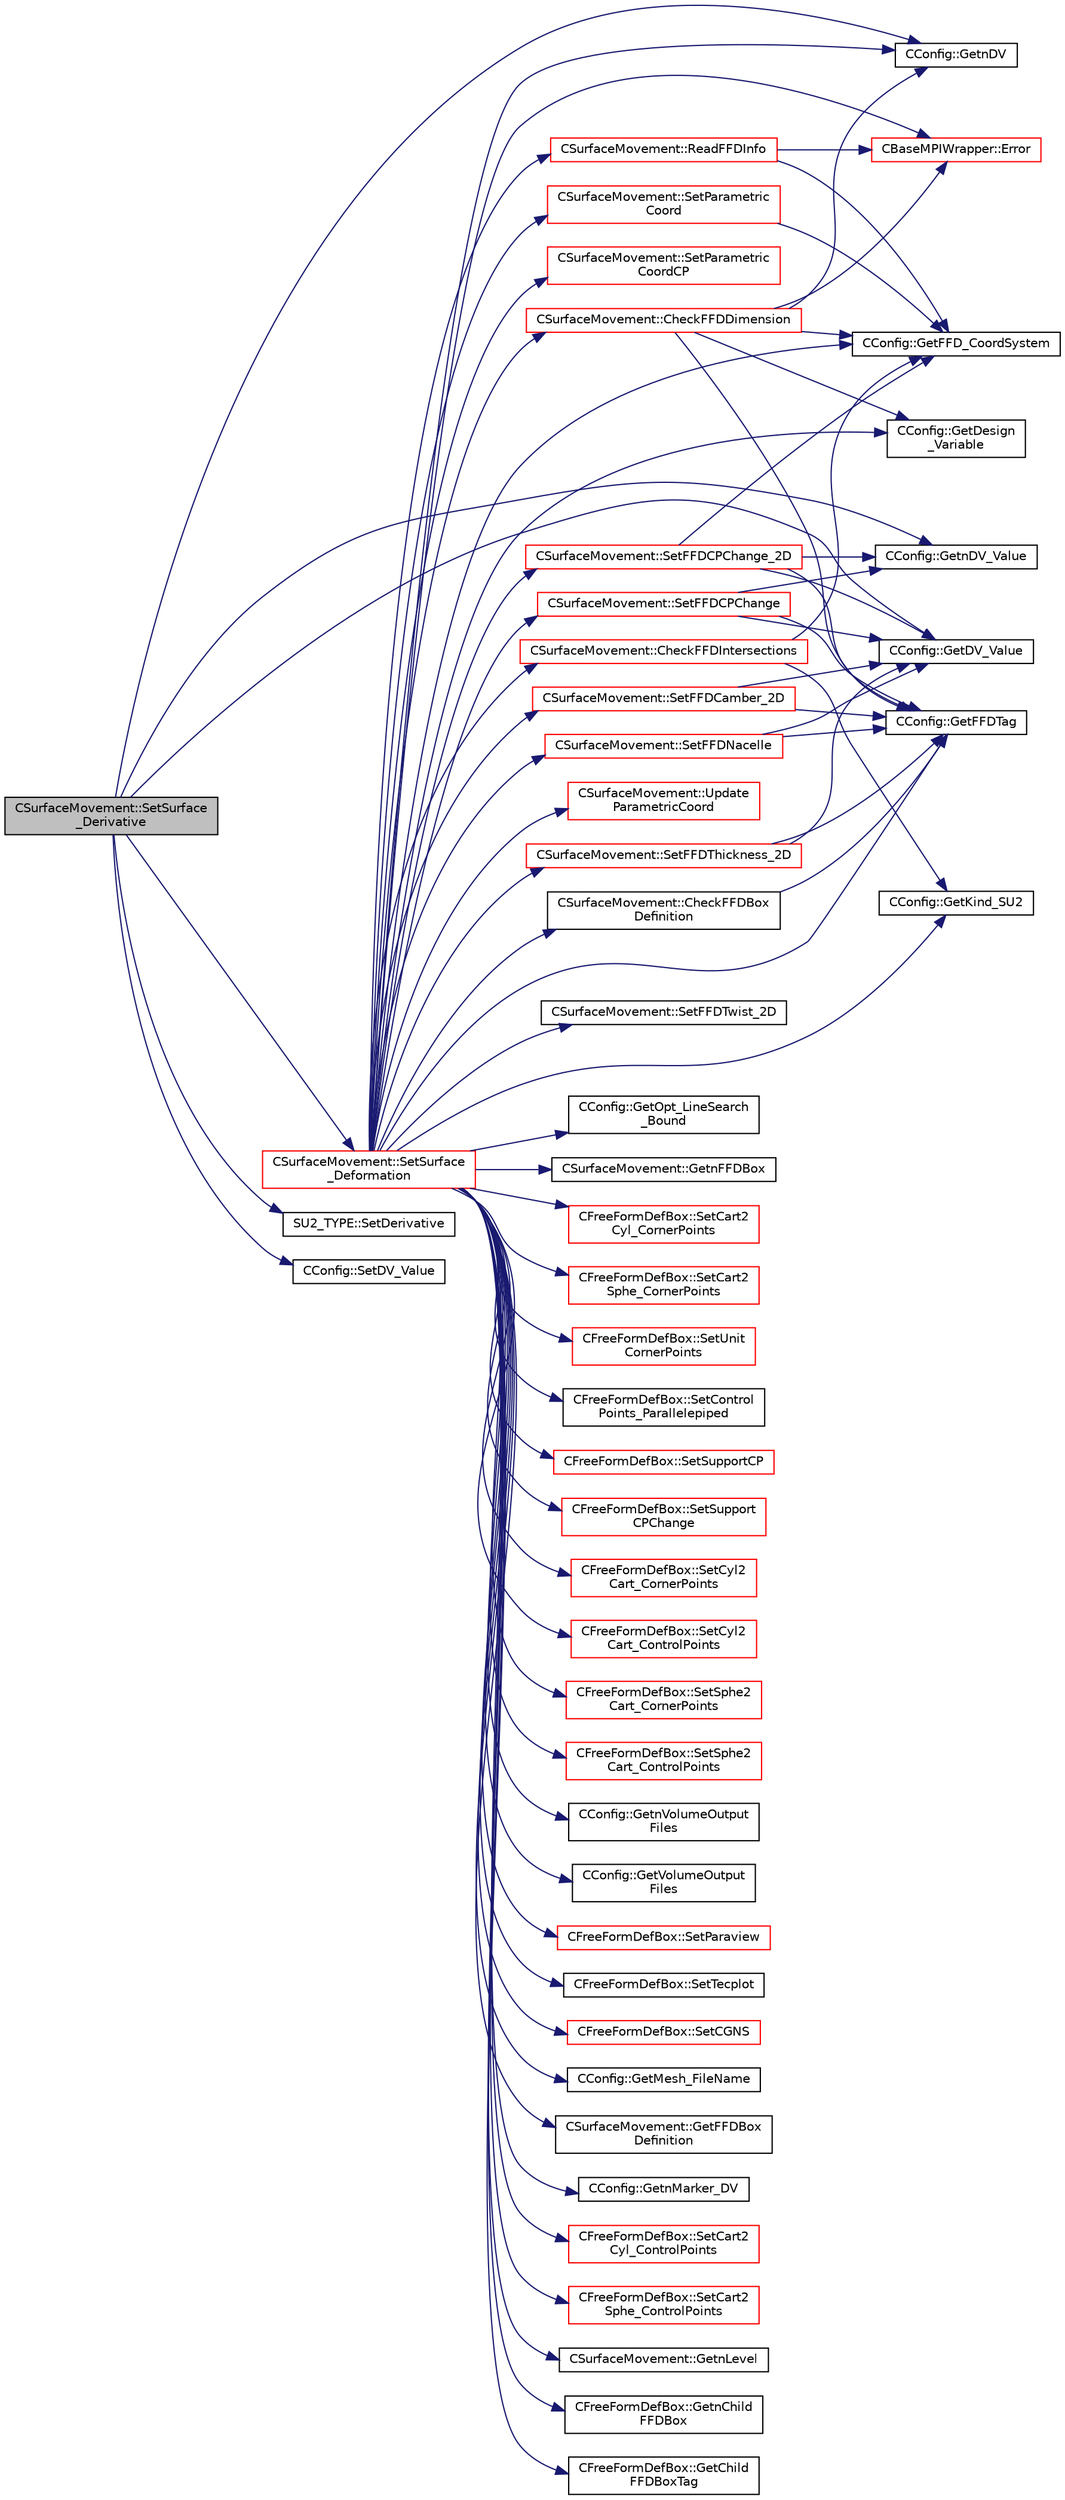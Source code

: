 digraph "CSurfaceMovement::SetSurface_Derivative"
{
  edge [fontname="Helvetica",fontsize="10",labelfontname="Helvetica",labelfontsize="10"];
  node [fontname="Helvetica",fontsize="10",shape=record];
  rankdir="LR";
  Node1134 [label="CSurfaceMovement::SetSurface\l_Derivative",height=0.2,width=0.4,color="black", fillcolor="grey75", style="filled", fontcolor="black"];
  Node1134 -> Node1135 [color="midnightblue",fontsize="10",style="solid",fontname="Helvetica"];
  Node1135 [label="CConfig::GetnDV",height=0.2,width=0.4,color="black", fillcolor="white", style="filled",URL="$class_c_config.html#ab66ab17694d24587bec7aa4d2ba8ea70",tooltip="Get the number of design variables. "];
  Node1134 -> Node1136 [color="midnightblue",fontsize="10",style="solid",fontname="Helvetica"];
  Node1136 [label="CConfig::GetnDV_Value",height=0.2,width=0.4,color="black", fillcolor="white", style="filled",URL="$class_c_config.html#a2b77803cd48a7ac4c9251b463ff9ada7",tooltip="Get the number of design variables. "];
  Node1134 -> Node1137 [color="midnightblue",fontsize="10",style="solid",fontname="Helvetica"];
  Node1137 [label="CConfig::GetDV_Value",height=0.2,width=0.4,color="black", fillcolor="white", style="filled",URL="$class_c_config.html#ac50165b44d1c286c810585b89cd68f33",tooltip="Value of the design variable step, we use this value in design problems. "];
  Node1134 -> Node1138 [color="midnightblue",fontsize="10",style="solid",fontname="Helvetica"];
  Node1138 [label="SU2_TYPE::SetDerivative",height=0.2,width=0.4,color="black", fillcolor="white", style="filled",URL="$namespace_s_u2___t_y_p_e.html#a0d7db8cc5630100477a515061684a341",tooltip="Set the derivative value of the datatype (needs to be implemented for each new type). "];
  Node1134 -> Node1139 [color="midnightblue",fontsize="10",style="solid",fontname="Helvetica"];
  Node1139 [label="CConfig::SetDV_Value",height=0.2,width=0.4,color="black", fillcolor="white", style="filled",URL="$class_c_config.html#ab41f6836c80beec5eaf9d754cabe9e52",tooltip="Set the value of the design variable step, we use this value in design problems. "];
  Node1134 -> Node1140 [color="midnightblue",fontsize="10",style="solid",fontname="Helvetica"];
  Node1140 [label="CSurfaceMovement::SetSurface\l_Deformation",height=0.2,width=0.4,color="red", fillcolor="white", style="filled",URL="$class_c_surface_movement.html#a23bec9fbe1bcd7f6117100de93381ac3",tooltip="Set the surface/boundary deformation. "];
  Node1140 -> Node1141 [color="midnightblue",fontsize="10",style="solid",fontname="Helvetica"];
  Node1141 [label="CConfig::GetFFD_CoordSystem",height=0.2,width=0.4,color="black", fillcolor="white", style="filled",URL="$class_c_config.html#a2816f7e619ba24e58c7cfb503ba6e4a6",tooltip="Get the coordinate system that we are going to use to define the FFD. "];
  Node1140 -> Node1142 [color="midnightblue",fontsize="10",style="solid",fontname="Helvetica"];
  Node1142 [label="CConfig::GetOpt_LineSearch\l_Bound",height=0.2,width=0.4,color="black", fillcolor="white", style="filled",URL="$class_c_config.html#a50f710eddabc3f31876dd674f0dd8254",tooltip="Get the bound for the line search. "];
  Node1140 -> Node1143 [color="midnightblue",fontsize="10",style="solid",fontname="Helvetica"];
  Node1143 [label="CConfig::GetDesign\l_Variable",height=0.2,width=0.4,color="black", fillcolor="white", style="filled",URL="$class_c_config.html#a72db3631ebdfd36aa7def806e7997511",tooltip="Obtain the kind of design variable. "];
  Node1140 -> Node1144 [color="midnightblue",fontsize="10",style="solid",fontname="Helvetica"];
  Node1144 [label="CSurfaceMovement::ReadFFDInfo",height=0.2,width=0.4,color="red", fillcolor="white", style="filled",URL="$class_c_surface_movement.html#a787a072698f52fcc1a4ca55e8052f205",tooltip="Read the free form information from the grid input file. "];
  Node1144 -> Node1141 [color="midnightblue",fontsize="10",style="solid",fontname="Helvetica"];
  Node1144 -> Node1146 [color="midnightblue",fontsize="10",style="solid",fontname="Helvetica"];
  Node1146 [label="CBaseMPIWrapper::Error",height=0.2,width=0.4,color="red", fillcolor="white", style="filled",URL="$class_c_base_m_p_i_wrapper.html#a04457c47629bda56704e6a8804833eeb"];
  Node1140 -> Node1169 [color="midnightblue",fontsize="10",style="solid",fontname="Helvetica"];
  Node1169 [label="CSurfaceMovement::GetnFFDBox",height=0.2,width=0.4,color="black", fillcolor="white", style="filled",URL="$class_c_surface_movement.html#ae6e8d4293bc0cdc3d3c17bd73a794e69",tooltip="Obtain the number of FFDBoxes. "];
  Node1140 -> Node1170 [color="midnightblue",fontsize="10",style="solid",fontname="Helvetica"];
  Node1170 [label="CFreeFormDefBox::SetCart2\lCyl_CornerPoints",height=0.2,width=0.4,color="red", fillcolor="white", style="filled",URL="$class_c_free_form_def_box.html#a6c671c5329195ee37c1672ebfc9dd355",tooltip="Set Cartesians to Cylindrical CornerPoints. "];
  Node1140 -> Node1172 [color="midnightblue",fontsize="10",style="solid",fontname="Helvetica"];
  Node1172 [label="CFreeFormDefBox::SetCart2\lSphe_CornerPoints",height=0.2,width=0.4,color="red", fillcolor="white", style="filled",URL="$class_c_free_form_def_box.html#a6097f0e8d287b343a44b2b90a159f98c",tooltip="Set Cartesians to Spherical Corner Points. "];
  Node1140 -> Node1173 [color="midnightblue",fontsize="10",style="solid",fontname="Helvetica"];
  Node1173 [label="CFreeFormDefBox::SetUnit\lCornerPoints",height=0.2,width=0.4,color="red", fillcolor="white", style="filled",URL="$class_c_free_form_def_box.html#a6c80f3a6b6c86944d362e7a8a55ac038",tooltip="Set the corner point for the unitary FFDBox. "];
  Node1140 -> Node1174 [color="midnightblue",fontsize="10",style="solid",fontname="Helvetica"];
  Node1174 [label="CFreeFormDefBox::SetControl\lPoints_Parallelepiped",height=0.2,width=0.4,color="black", fillcolor="white", style="filled",URL="$class_c_free_form_def_box.html#ac8fa41244435447328a3349a2074622b",tooltip="Set the control points in a parallelepiped (hexahedron). "];
  Node1140 -> Node1175 [color="midnightblue",fontsize="10",style="solid",fontname="Helvetica"];
  Node1175 [label="CFreeFormDefBox::SetSupportCP",height=0.2,width=0.4,color="red", fillcolor="white", style="filled",URL="$class_c_free_form_def_box.html#a1d1dbfe165a0804ad31d39215043ab46",tooltip="Set the control points of the final chuck in a unitary hexahedron free form. "];
  Node1140 -> Node1179 [color="midnightblue",fontsize="10",style="solid",fontname="Helvetica"];
  Node1179 [label="CFreeFormDefBox::SetSupport\lCPChange",height=0.2,width=0.4,color="red", fillcolor="white", style="filled",URL="$class_c_free_form_def_box.html#abe734246d9e32e869eb322b04e676eb3",tooltip="Change the the position of the corners of the unitary FFDBox, and find the position of the control po..."];
  Node1140 -> Node1182 [color="midnightblue",fontsize="10",style="solid",fontname="Helvetica"];
  Node1182 [label="CSurfaceMovement::SetParametric\lCoord",height=0.2,width=0.4,color="red", fillcolor="white", style="filled",URL="$class_c_surface_movement.html#aba4574819df11175b382e0e765ec2f92",tooltip="Compute the parametric coordinates of a grid point using a point inversion strategy in the free form ..."];
  Node1182 -> Node1141 [color="midnightblue",fontsize="10",style="solid",fontname="Helvetica"];
  Node1140 -> Node1208 [color="midnightblue",fontsize="10",style="solid",fontname="Helvetica"];
  Node1208 [label="CFreeFormDefBox::SetCyl2\lCart_CornerPoints",height=0.2,width=0.4,color="red", fillcolor="white", style="filled",URL="$class_c_free_form_def_box.html#a8cccc3c6df02f87c76947ba5a590a19c",tooltip="Set Cylindrical to Cartesians_CornerPoints. "];
  Node1140 -> Node1209 [color="midnightblue",fontsize="10",style="solid",fontname="Helvetica"];
  Node1209 [label="CFreeFormDefBox::SetCyl2\lCart_ControlPoints",height=0.2,width=0.4,color="red", fillcolor="white", style="filled",URL="$class_c_free_form_def_box.html#a83de6c6e72c2afb4c775f955ea59997a",tooltip="Set Cylindrical to Cartesians_ControlPoints. "];
  Node1140 -> Node1210 [color="midnightblue",fontsize="10",style="solid",fontname="Helvetica"];
  Node1210 [label="CFreeFormDefBox::SetSphe2\lCart_CornerPoints",height=0.2,width=0.4,color="red", fillcolor="white", style="filled",URL="$class_c_free_form_def_box.html#aefac070b3be2362a4b74d41fca0fa2c6",tooltip="Set Spherical to Cartesians_CornerPoints. "];
  Node1140 -> Node1211 [color="midnightblue",fontsize="10",style="solid",fontname="Helvetica"];
  Node1211 [label="CFreeFormDefBox::SetSphe2\lCart_ControlPoints",height=0.2,width=0.4,color="red", fillcolor="white", style="filled",URL="$class_c_free_form_def_box.html#a27c575f6fcb8967d2bd40b3d5e16ac09",tooltip="Set Spherical to Cartesians ControlPoints. "];
  Node1140 -> Node1212 [color="midnightblue",fontsize="10",style="solid",fontname="Helvetica"];
  Node1212 [label="CConfig::GetnVolumeOutput\lFiles",height=0.2,width=0.4,color="black", fillcolor="white", style="filled",URL="$class_c_config.html#a6cf9854bcb405076da4fd7ae74569bf5",tooltip="GetnVolumeOutputFiles. "];
  Node1140 -> Node1213 [color="midnightblue",fontsize="10",style="solid",fontname="Helvetica"];
  Node1213 [label="CConfig::GetVolumeOutput\lFiles",height=0.2,width=0.4,color="black", fillcolor="white", style="filled",URL="$class_c_config.html#a4b0bfd46ed50cdab8d7d232f2d44c190",tooltip="GetVolumeOutputFiles. "];
  Node1140 -> Node1214 [color="midnightblue",fontsize="10",style="solid",fontname="Helvetica"];
  Node1214 [label="CFreeFormDefBox::SetParaview",height=0.2,width=0.4,color="red", fillcolor="white", style="filled",URL="$class_c_free_form_def_box.html#aade47395ec4d4eeb61a0f3a3ba288eef",tooltip="Set the paraview file of the FFD chuck structure. "];
  Node1140 -> Node1215 [color="midnightblue",fontsize="10",style="solid",fontname="Helvetica"];
  Node1215 [label="CFreeFormDefBox::SetTecplot",height=0.2,width=0.4,color="black", fillcolor="white", style="filled",URL="$class_c_free_form_def_box.html#a60d35140c229d8fabe9056d85cff455d",tooltip="Set the tecplot file of the FFD chuck structure. "];
  Node1140 -> Node1216 [color="midnightblue",fontsize="10",style="solid",fontname="Helvetica"];
  Node1216 [label="CFreeFormDefBox::SetCGNS",height=0.2,width=0.4,color="red", fillcolor="white", style="filled",URL="$class_c_free_form_def_box.html#a514232f1543cce22533c78d67e4ea370",tooltip="Set the CGNS file of the FFD chuck structure. "];
  Node1140 -> Node1146 [color="midnightblue",fontsize="10",style="solid",fontname="Helvetica"];
  Node1140 -> Node1217 [color="midnightblue",fontsize="10",style="solid",fontname="Helvetica"];
  Node1217 [label="CConfig::GetMesh_FileName",height=0.2,width=0.4,color="black", fillcolor="white", style="filled",URL="$class_c_config.html#a2c779b77a2bca4ae322c2610db25b6f2",tooltip="Get name of the input grid. "];
  Node1140 -> Node1218 [color="midnightblue",fontsize="10",style="solid",fontname="Helvetica"];
  Node1218 [label="CSurfaceMovement::GetFFDBox\lDefinition",height=0.2,width=0.4,color="black", fillcolor="white", style="filled",URL="$class_c_surface_movement.html#a9f487e6509526f738951ce088aef229f",tooltip="Get information about if there is a complete FFDBox definition, or it is necessary to compute the par..."];
  Node1140 -> Node1135 [color="midnightblue",fontsize="10",style="solid",fontname="Helvetica"];
  Node1140 -> Node1219 [color="midnightblue",fontsize="10",style="solid",fontname="Helvetica"];
  Node1219 [label="CSurfaceMovement::CheckFFDBox\lDefinition",height=0.2,width=0.4,color="black", fillcolor="white", style="filled",URL="$class_c_surface_movement.html#a97127b76dc375702fa7264297a35f2bd",tooltip="Check if the design variable definition matches the FFD box definition. "];
  Node1219 -> Node1220 [color="midnightblue",fontsize="10",style="solid",fontname="Helvetica"];
  Node1220 [label="CConfig::GetFFDTag",height=0.2,width=0.4,color="black", fillcolor="white", style="filled",URL="$class_c_config.html#aac151bc1508af471b8bd6cf67c82bff1",tooltip="Get the FFD Tag of a particular design variable. "];
  Node1140 -> Node1220 [color="midnightblue",fontsize="10",style="solid",fontname="Helvetica"];
  Node1140 -> Node1221 [color="midnightblue",fontsize="10",style="solid",fontname="Helvetica"];
  Node1221 [label="CConfig::GetnMarker_DV",height=0.2,width=0.4,color="black", fillcolor="white", style="filled",URL="$class_c_config.html#ae2358b4a19996df11e06d663586afd2e",tooltip="Get the total number of DV markers. "];
  Node1140 -> Node1222 [color="midnightblue",fontsize="10",style="solid",fontname="Helvetica"];
  Node1222 [label="CConfig::GetKind_SU2",height=0.2,width=0.4,color="black", fillcolor="white", style="filled",URL="$class_c_config.html#a47df59fbfd882e2fa8fc71691292659b",tooltip="Get the kind of SU2 software component. "];
  Node1140 -> Node1223 [color="midnightblue",fontsize="10",style="solid",fontname="Helvetica"];
  Node1223 [label="CFreeFormDefBox::SetCart2\lCyl_ControlPoints",height=0.2,width=0.4,color="red", fillcolor="white", style="filled",URL="$class_c_free_form_def_box.html#a49e07868b3d2cc4dcd5809b2d7f5e016",tooltip="Set Cartesians to Cylindrical ControlPoints. "];
  Node1140 -> Node1224 [color="midnightblue",fontsize="10",style="solid",fontname="Helvetica"];
  Node1224 [label="CFreeFormDefBox::SetCart2\lSphe_ControlPoints",height=0.2,width=0.4,color="red", fillcolor="white", style="filled",URL="$class_c_free_form_def_box.html#ac66d19b169ad14e99f28441a8cbd50dd",tooltip="SetCartesians to Spherical ControlPoints. "];
  Node1140 -> Node1225 [color="midnightblue",fontsize="10",style="solid",fontname="Helvetica"];
  Node1225 [label="CSurfaceMovement::GetnLevel",height=0.2,width=0.4,color="black", fillcolor="white", style="filled",URL="$class_c_surface_movement.html#ac776101338e6c3c526b6f09b46719a78",tooltip="Obtain the number of levels. "];
  Node1140 -> Node1226 [color="midnightblue",fontsize="10",style="solid",fontname="Helvetica"];
  Node1226 [label="CSurfaceMovement::CheckFFDDimension",height=0.2,width=0.4,color="red", fillcolor="white", style="filled",URL="$class_c_surface_movement.html#ac96d720da758ca2e213d8198ba738525",tooltip="Check the intersections of the FFD with the surface. "];
  Node1226 -> Node1141 [color="midnightblue",fontsize="10",style="solid",fontname="Helvetica"];
  Node1226 -> Node1135 [color="midnightblue",fontsize="10",style="solid",fontname="Helvetica"];
  Node1226 -> Node1220 [color="midnightblue",fontsize="10",style="solid",fontname="Helvetica"];
  Node1226 -> Node1143 [color="midnightblue",fontsize="10",style="solid",fontname="Helvetica"];
  Node1226 -> Node1146 [color="midnightblue",fontsize="10",style="solid",fontname="Helvetica"];
  Node1140 -> Node1229 [color="midnightblue",fontsize="10",style="solid",fontname="Helvetica"];
  Node1229 [label="CSurfaceMovement::CheckFFDIntersections",height=0.2,width=0.4,color="red", fillcolor="white", style="filled",URL="$class_c_surface_movement.html#a55d4d6d2c26f414b4c21e915062684f4",tooltip="Check the intersections of the FFD with the surface. "];
  Node1229 -> Node1222 [color="midnightblue",fontsize="10",style="solid",fontname="Helvetica"];
  Node1229 -> Node1141 [color="midnightblue",fontsize="10",style="solid",fontname="Helvetica"];
  Node1140 -> Node1250 [color="midnightblue",fontsize="10",style="solid",fontname="Helvetica"];
  Node1250 [label="CFreeFormDefBox::GetnChild\lFFDBox",height=0.2,width=0.4,color="black", fillcolor="white", style="filled",URL="$class_c_free_form_def_box.html#af6e261f54d2b809cdbc17807fcc5b24a",tooltip="Get number of child FFD boxes. "];
  Node1140 -> Node1251 [color="midnightblue",fontsize="10",style="solid",fontname="Helvetica"];
  Node1251 [label="CFreeFormDefBox::GetChild\lFFDBoxTag",height=0.2,width=0.4,color="black", fillcolor="white", style="filled",URL="$class_c_free_form_def_box.html#ad4c254bdde88bfa8eb2bada3c0d89603",tooltip="Get tag of child FFD box. "];
  Node1140 -> Node1252 [color="midnightblue",fontsize="10",style="solid",fontname="Helvetica"];
  Node1252 [label="CSurfaceMovement::SetParametric\lCoordCP",height=0.2,width=0.4,color="red", fillcolor="white", style="filled",URL="$class_c_surface_movement.html#aa2807f008a1580a5eafd712a7051b548",tooltip="Set the Parametric coordinates. "];
  Node1140 -> Node1254 [color="midnightblue",fontsize="10",style="solid",fontname="Helvetica"];
  Node1254 [label="CSurfaceMovement::Update\lParametricCoord",height=0.2,width=0.4,color="red", fillcolor="white", style="filled",URL="$class_c_surface_movement.html#a955774953bd11927bcfcaec014125126",tooltip="Update the parametric coordinates of a grid point using a point inversion strategy in the free form F..."];
  Node1140 -> Node1261 [color="midnightblue",fontsize="10",style="solid",fontname="Helvetica"];
  Node1261 [label="CSurfaceMovement::SetFFDCPChange_2D",height=0.2,width=0.4,color="red", fillcolor="white", style="filled",URL="$class_c_surface_movement.html#a249f6f5bc798ae5a44813c17889a7cf3",tooltip="Set the deformation of the Free From box using the control point position. "];
  Node1261 -> Node1141 [color="midnightblue",fontsize="10",style="solid",fontname="Helvetica"];
  Node1261 -> Node1220 [color="midnightblue",fontsize="10",style="solid",fontname="Helvetica"];
  Node1261 -> Node1136 [color="midnightblue",fontsize="10",style="solid",fontname="Helvetica"];
  Node1261 -> Node1137 [color="midnightblue",fontsize="10",style="solid",fontname="Helvetica"];
  Node1140 -> Node1270 [color="midnightblue",fontsize="10",style="solid",fontname="Helvetica"];
  Node1270 [label="CSurfaceMovement::SetFFDCamber_2D",height=0.2,width=0.4,color="red", fillcolor="white", style="filled",URL="$class_c_surface_movement.html#a7817fc323e02565979fc89748dd99325",tooltip="Set a camber deformation of the Free From box using the control point position. "];
  Node1270 -> Node1220 [color="midnightblue",fontsize="10",style="solid",fontname="Helvetica"];
  Node1270 -> Node1137 [color="midnightblue",fontsize="10",style="solid",fontname="Helvetica"];
  Node1140 -> Node1271 [color="midnightblue",fontsize="10",style="solid",fontname="Helvetica"];
  Node1271 [label="CSurfaceMovement::SetFFDThickness_2D",height=0.2,width=0.4,color="red", fillcolor="white", style="filled",URL="$class_c_surface_movement.html#af08f939b15744f89162da83aaf12fbda",tooltip="Set a thickness deformation of the Free From box using the control point position. "];
  Node1271 -> Node1220 [color="midnightblue",fontsize="10",style="solid",fontname="Helvetica"];
  Node1271 -> Node1137 [color="midnightblue",fontsize="10",style="solid",fontname="Helvetica"];
  Node1140 -> Node1272 [color="midnightblue",fontsize="10",style="solid",fontname="Helvetica"];
  Node1272 [label="CSurfaceMovement::SetFFDTwist_2D",height=0.2,width=0.4,color="black", fillcolor="white", style="filled",URL="$class_c_surface_movement.html#a0f543793f2beb7013e6ec07d17d79b96",tooltip="Set a camber deformation of the Free From box using the control point position. "];
  Node1140 -> Node1273 [color="midnightblue",fontsize="10",style="solid",fontname="Helvetica"];
  Node1273 [label="CSurfaceMovement::SetFFDCPChange",height=0.2,width=0.4,color="red", fillcolor="white", style="filled",URL="$class_c_surface_movement.html#a47b2f6a71549045c407701f41b7aeafa",tooltip="Set the deformation of the Free From box using the control point position. "];
  Node1273 -> Node1220 [color="midnightblue",fontsize="10",style="solid",fontname="Helvetica"];
  Node1273 -> Node1136 [color="midnightblue",fontsize="10",style="solid",fontname="Helvetica"];
  Node1273 -> Node1137 [color="midnightblue",fontsize="10",style="solid",fontname="Helvetica"];
  Node1140 -> Node1274 [color="midnightblue",fontsize="10",style="solid",fontname="Helvetica"];
  Node1274 [label="CSurfaceMovement::SetFFDNacelle",height=0.2,width=0.4,color="red", fillcolor="white", style="filled",URL="$class_c_surface_movement.html#a49f61bf9b09c99f4ad40e9aef8317b2b",tooltip="Set the deformation of the Free From box using the control point position. "];
  Node1274 -> Node1220 [color="midnightblue",fontsize="10",style="solid",fontname="Helvetica"];
  Node1274 -> Node1137 [color="midnightblue",fontsize="10",style="solid",fontname="Helvetica"];
}
